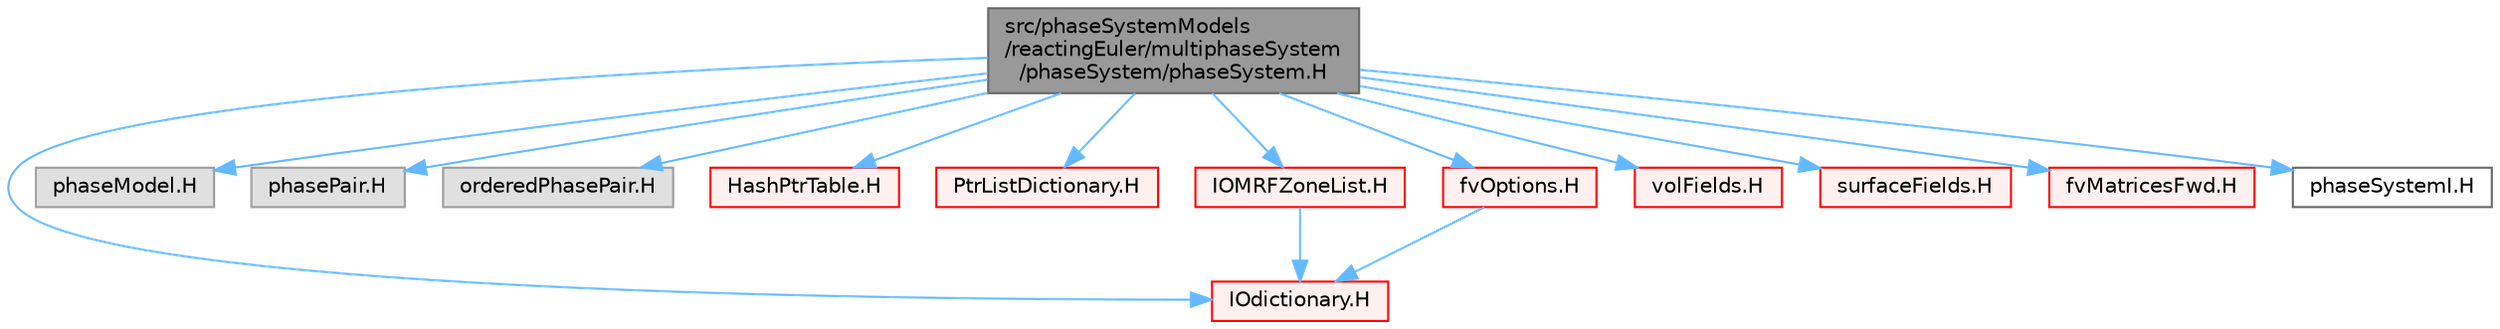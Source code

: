 digraph "src/phaseSystemModels/reactingEuler/multiphaseSystem/phaseSystem/phaseSystem.H"
{
 // LATEX_PDF_SIZE
  bgcolor="transparent";
  edge [fontname=Helvetica,fontsize=10,labelfontname=Helvetica,labelfontsize=10];
  node [fontname=Helvetica,fontsize=10,shape=box,height=0.2,width=0.4];
  Node1 [id="Node000001",label="src/phaseSystemModels\l/reactingEuler/multiphaseSystem\l/phaseSystem/phaseSystem.H",height=0.2,width=0.4,color="gray40", fillcolor="grey60", style="filled", fontcolor="black",tooltip=" "];
  Node1 -> Node2 [id="edge1_Node000001_Node000002",color="steelblue1",style="solid",tooltip=" "];
  Node2 [id="Node000002",label="IOdictionary.H",height=0.2,width=0.4,color="red", fillcolor="#FFF0F0", style="filled",URL="$IOdictionary_8H.html",tooltip=" "];
  Node1 -> Node146 [id="edge2_Node000001_Node000146",color="steelblue1",style="solid",tooltip=" "];
  Node146 [id="Node000146",label="phaseModel.H",height=0.2,width=0.4,color="grey60", fillcolor="#E0E0E0", style="filled",tooltip=" "];
  Node1 -> Node147 [id="edge3_Node000001_Node000147",color="steelblue1",style="solid",tooltip=" "];
  Node147 [id="Node000147",label="phasePair.H",height=0.2,width=0.4,color="grey60", fillcolor="#E0E0E0", style="filled",tooltip=" "];
  Node1 -> Node148 [id="edge4_Node000001_Node000148",color="steelblue1",style="solid",tooltip=" "];
  Node148 [id="Node000148",label="orderedPhasePair.H",height=0.2,width=0.4,color="grey60", fillcolor="#E0E0E0", style="filled",tooltip=" "];
  Node1 -> Node149 [id="edge5_Node000001_Node000149",color="steelblue1",style="solid",tooltip=" "];
  Node149 [id="Node000149",label="HashPtrTable.H",height=0.2,width=0.4,color="red", fillcolor="#FFF0F0", style="filled",URL="$HashPtrTable_8H.html",tooltip=" "];
  Node1 -> Node151 [id="edge6_Node000001_Node000151",color="steelblue1",style="solid",tooltip=" "];
  Node151 [id="Node000151",label="PtrListDictionary.H",height=0.2,width=0.4,color="red", fillcolor="#FFF0F0", style="filled",URL="$PtrListDictionary_8H.html",tooltip=" "];
  Node1 -> Node160 [id="edge7_Node000001_Node000160",color="steelblue1",style="solid",tooltip=" "];
  Node160 [id="Node000160",label="IOMRFZoneList.H",height=0.2,width=0.4,color="red", fillcolor="#FFF0F0", style="filled",URL="$IOMRFZoneList_8H.html",tooltip=" "];
  Node160 -> Node2 [id="edge8_Node000160_Node000002",color="steelblue1",style="solid",tooltip=" "];
  Node1 -> Node395 [id="edge9_Node000001_Node000395",color="steelblue1",style="solid",tooltip=" "];
  Node395 [id="Node000395",label="fvOptions.H",height=0.2,width=0.4,color="red", fillcolor="#FFF0F0", style="filled",URL="$fvOptions_8H.html",tooltip=" "];
  Node395 -> Node2 [id="edge10_Node000395_Node000002",color="steelblue1",style="solid",tooltip=" "];
  Node1 -> Node406 [id="edge11_Node000001_Node000406",color="steelblue1",style="solid",tooltip=" "];
  Node406 [id="Node000406",label="volFields.H",height=0.2,width=0.4,color="red", fillcolor="#FFF0F0", style="filled",URL="$volFields_8H.html",tooltip=" "];
  Node1 -> Node352 [id="edge12_Node000001_Node000352",color="steelblue1",style="solid",tooltip=" "];
  Node352 [id="Node000352",label="surfaceFields.H",height=0.2,width=0.4,color="red", fillcolor="#FFF0F0", style="filled",URL="$surfaceFields_8H.html",tooltip="Foam::surfaceFields."];
  Node1 -> Node348 [id="edge13_Node000001_Node000348",color="steelblue1",style="solid",tooltip=" "];
  Node348 [id="Node000348",label="fvMatricesFwd.H",height=0.2,width=0.4,color="red", fillcolor="#FFF0F0", style="filled",URL="$fvMatricesFwd_8H.html",tooltip="Forward declarations of fvMatrix specializations."];
  Node1 -> Node411 [id="edge14_Node000001_Node000411",color="steelblue1",style="solid",tooltip=" "];
  Node411 [id="Node000411",label="phaseSystemI.H",height=0.2,width=0.4,color="grey40", fillcolor="white", style="filled",URL="$phaseSystemI_8H.html",tooltip=" "];
}
